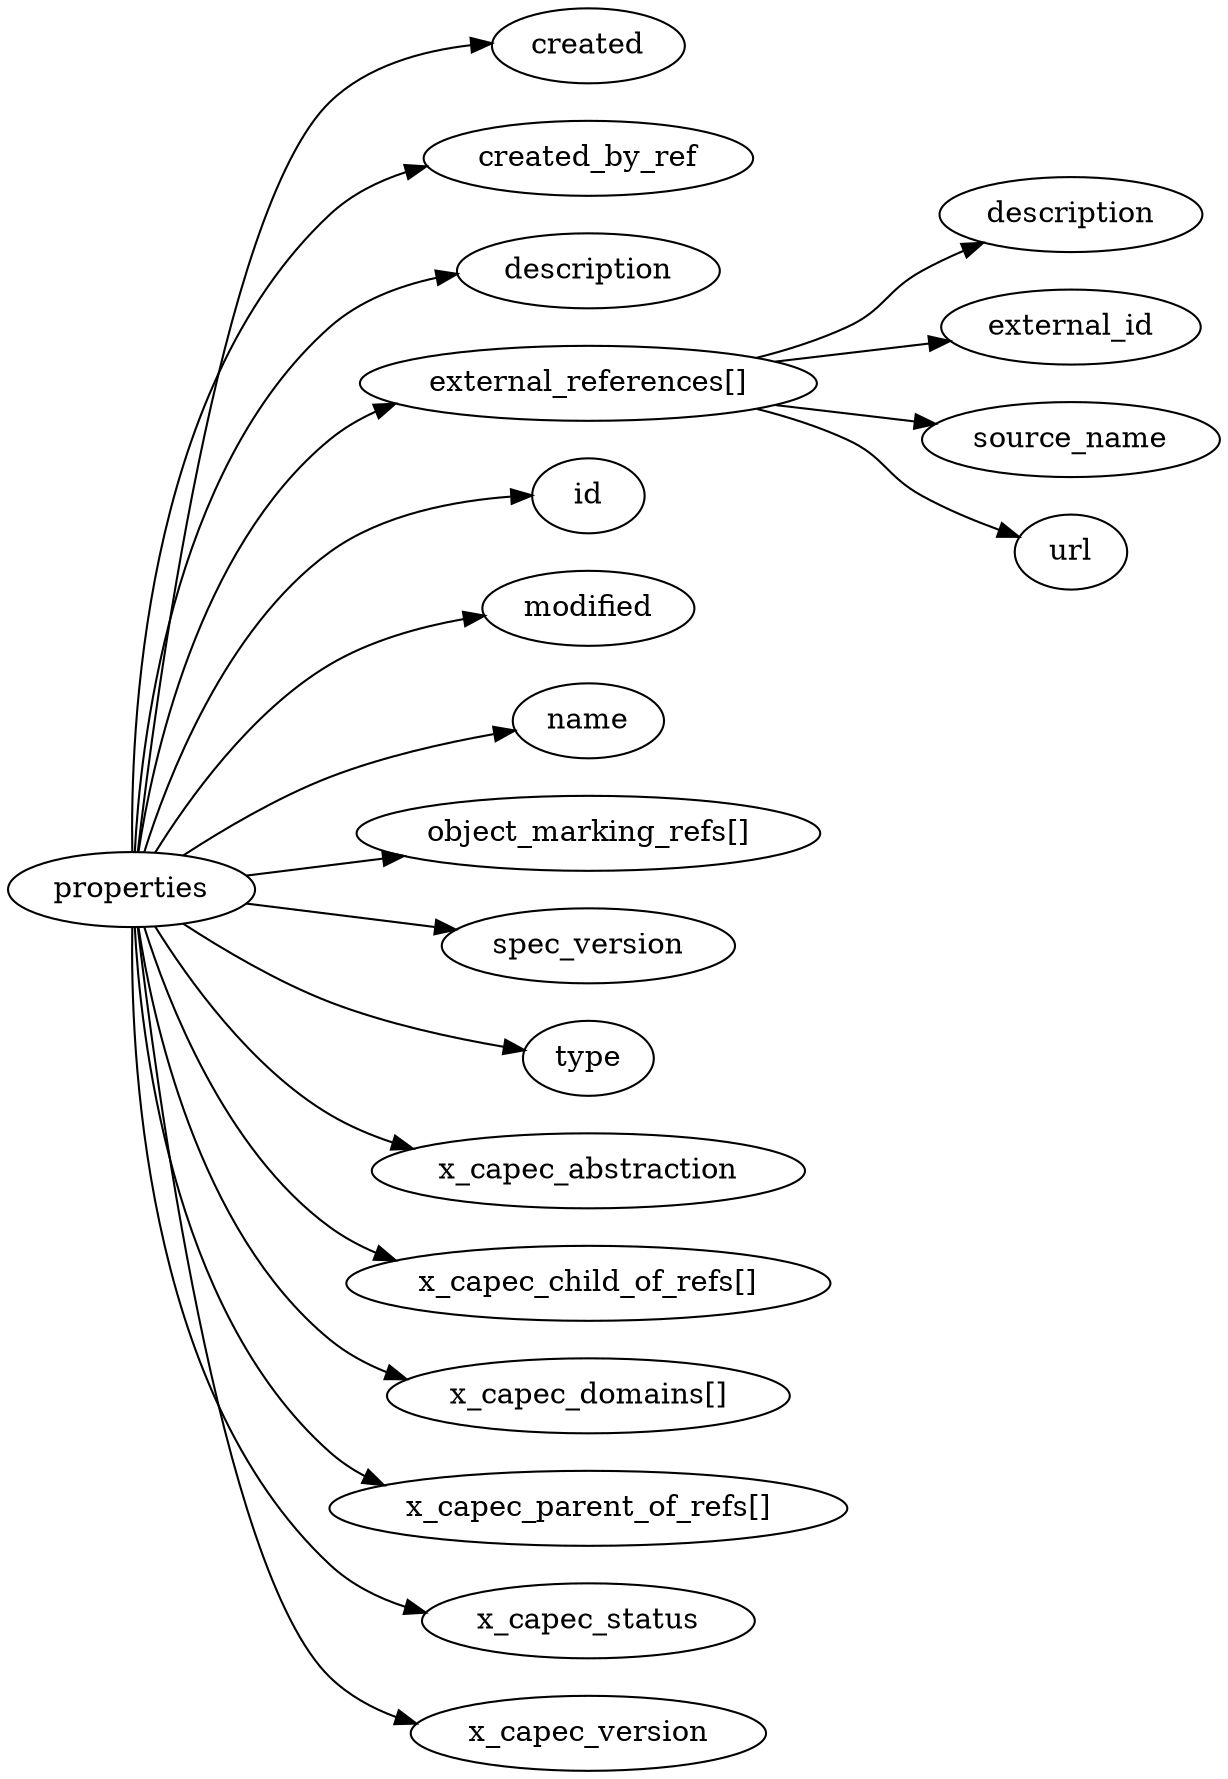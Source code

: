 digraph {
    graph [rankdir=LR]
    "created" [label="created"]
    "created_by_ref" [label="created_by_ref"]
    "description" [label="description"]
    "external_references" [label="external_references[]"]
    "external_references.description" [label="description"]
    "external_references.external_id" [label="external_id"]
    "external_references.source_name" [label="source_name"]
    "external_references.url" [label="url"]
    "id" [label="id"]
    "modified" [label="modified"]
    "name" [label="name"]
    "object_marking_refs" [label="object_marking_refs[]"]
    "spec_version" [label="spec_version"]
    "type" [label="type"]
    "x_capec_abstraction" [label="x_capec_abstraction"]
    "x_capec_child_of_refs" [label="x_capec_child_of_refs[]"]
    "x_capec_domains" [label="x_capec_domains[]"]
    "x_capec_parent_of_refs" [label="x_capec_parent_of_refs[]"]
    "x_capec_status" [label="x_capec_status"]
    "x_capec_version" [label="x_capec_version"]
    "properties" -> "created"
    "properties" -> "created_by_ref"
    "properties" -> "description"
    "properties" -> "external_references"
    "properties" -> "id"
    "properties" -> "modified"
    "properties" -> "name"
    "properties" -> "object_marking_refs"
    "properties" -> "spec_version"
    "properties" -> "type"
    "properties" -> "x_capec_abstraction"
    "properties" -> "x_capec_child_of_refs"
    "properties" -> "x_capec_domains"
    "properties" -> "x_capec_parent_of_refs"
    "properties" -> "x_capec_status"
    "properties" -> "x_capec_version"
    "external_references" -> "external_references.external_id"
    "external_references" -> "external_references.source_name"
    "external_references" -> "external_references.url"
    "external_references" -> "external_references.description"
}